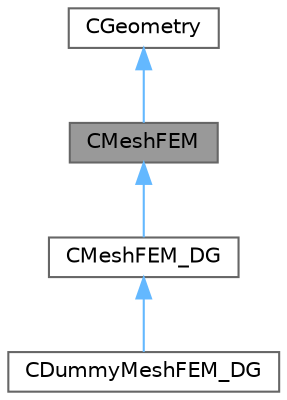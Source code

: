 digraph "CMeshFEM"
{
 // LATEX_PDF_SIZE
  bgcolor="transparent";
  edge [fontname=Helvetica,fontsize=10,labelfontname=Helvetica,labelfontsize=10];
  node [fontname=Helvetica,fontsize=10,shape=box,height=0.2,width=0.4];
  Node1 [id="Node000001",label="CMeshFEM",height=0.2,width=0.4,color="gray40", fillcolor="grey60", style="filled", fontcolor="black",tooltip="Base class for the FEM solver."];
  Node2 -> Node1 [id="edge1_Node000001_Node000002",dir="back",color="steelblue1",style="solid",tooltip=" "];
  Node2 [id="Node000002",label="CGeometry",height=0.2,width=0.4,color="gray40", fillcolor="white", style="filled",URL="$classCGeometry.html",tooltip="Parent class for defining the geometry of the problem (complete geometry, multigrid agglomerated geom..."];
  Node1 -> Node3 [id="edge2_Node000001_Node000003",dir="back",color="steelblue1",style="solid",tooltip=" "];
  Node3 [id="Node000003",label="CMeshFEM_DG",height=0.2,width=0.4,color="gray40", fillcolor="white", style="filled",URL="$classCMeshFEM__DG.html",tooltip="Class which contains all the variables for the DG FEM solver."];
  Node3 -> Node4 [id="edge3_Node000003_Node000004",dir="back",color="steelblue1",style="solid",tooltip=" "];
  Node4 [id="Node000004",label="CDummyMeshFEM_DG",height=0.2,width=0.4,color="gray40", fillcolor="white", style="filled",URL="$classCDummyMeshFEM__DG.html",tooltip="Class for defining a DG geometry that does not contain any points/elements. Can be used for initializ..."];
}
